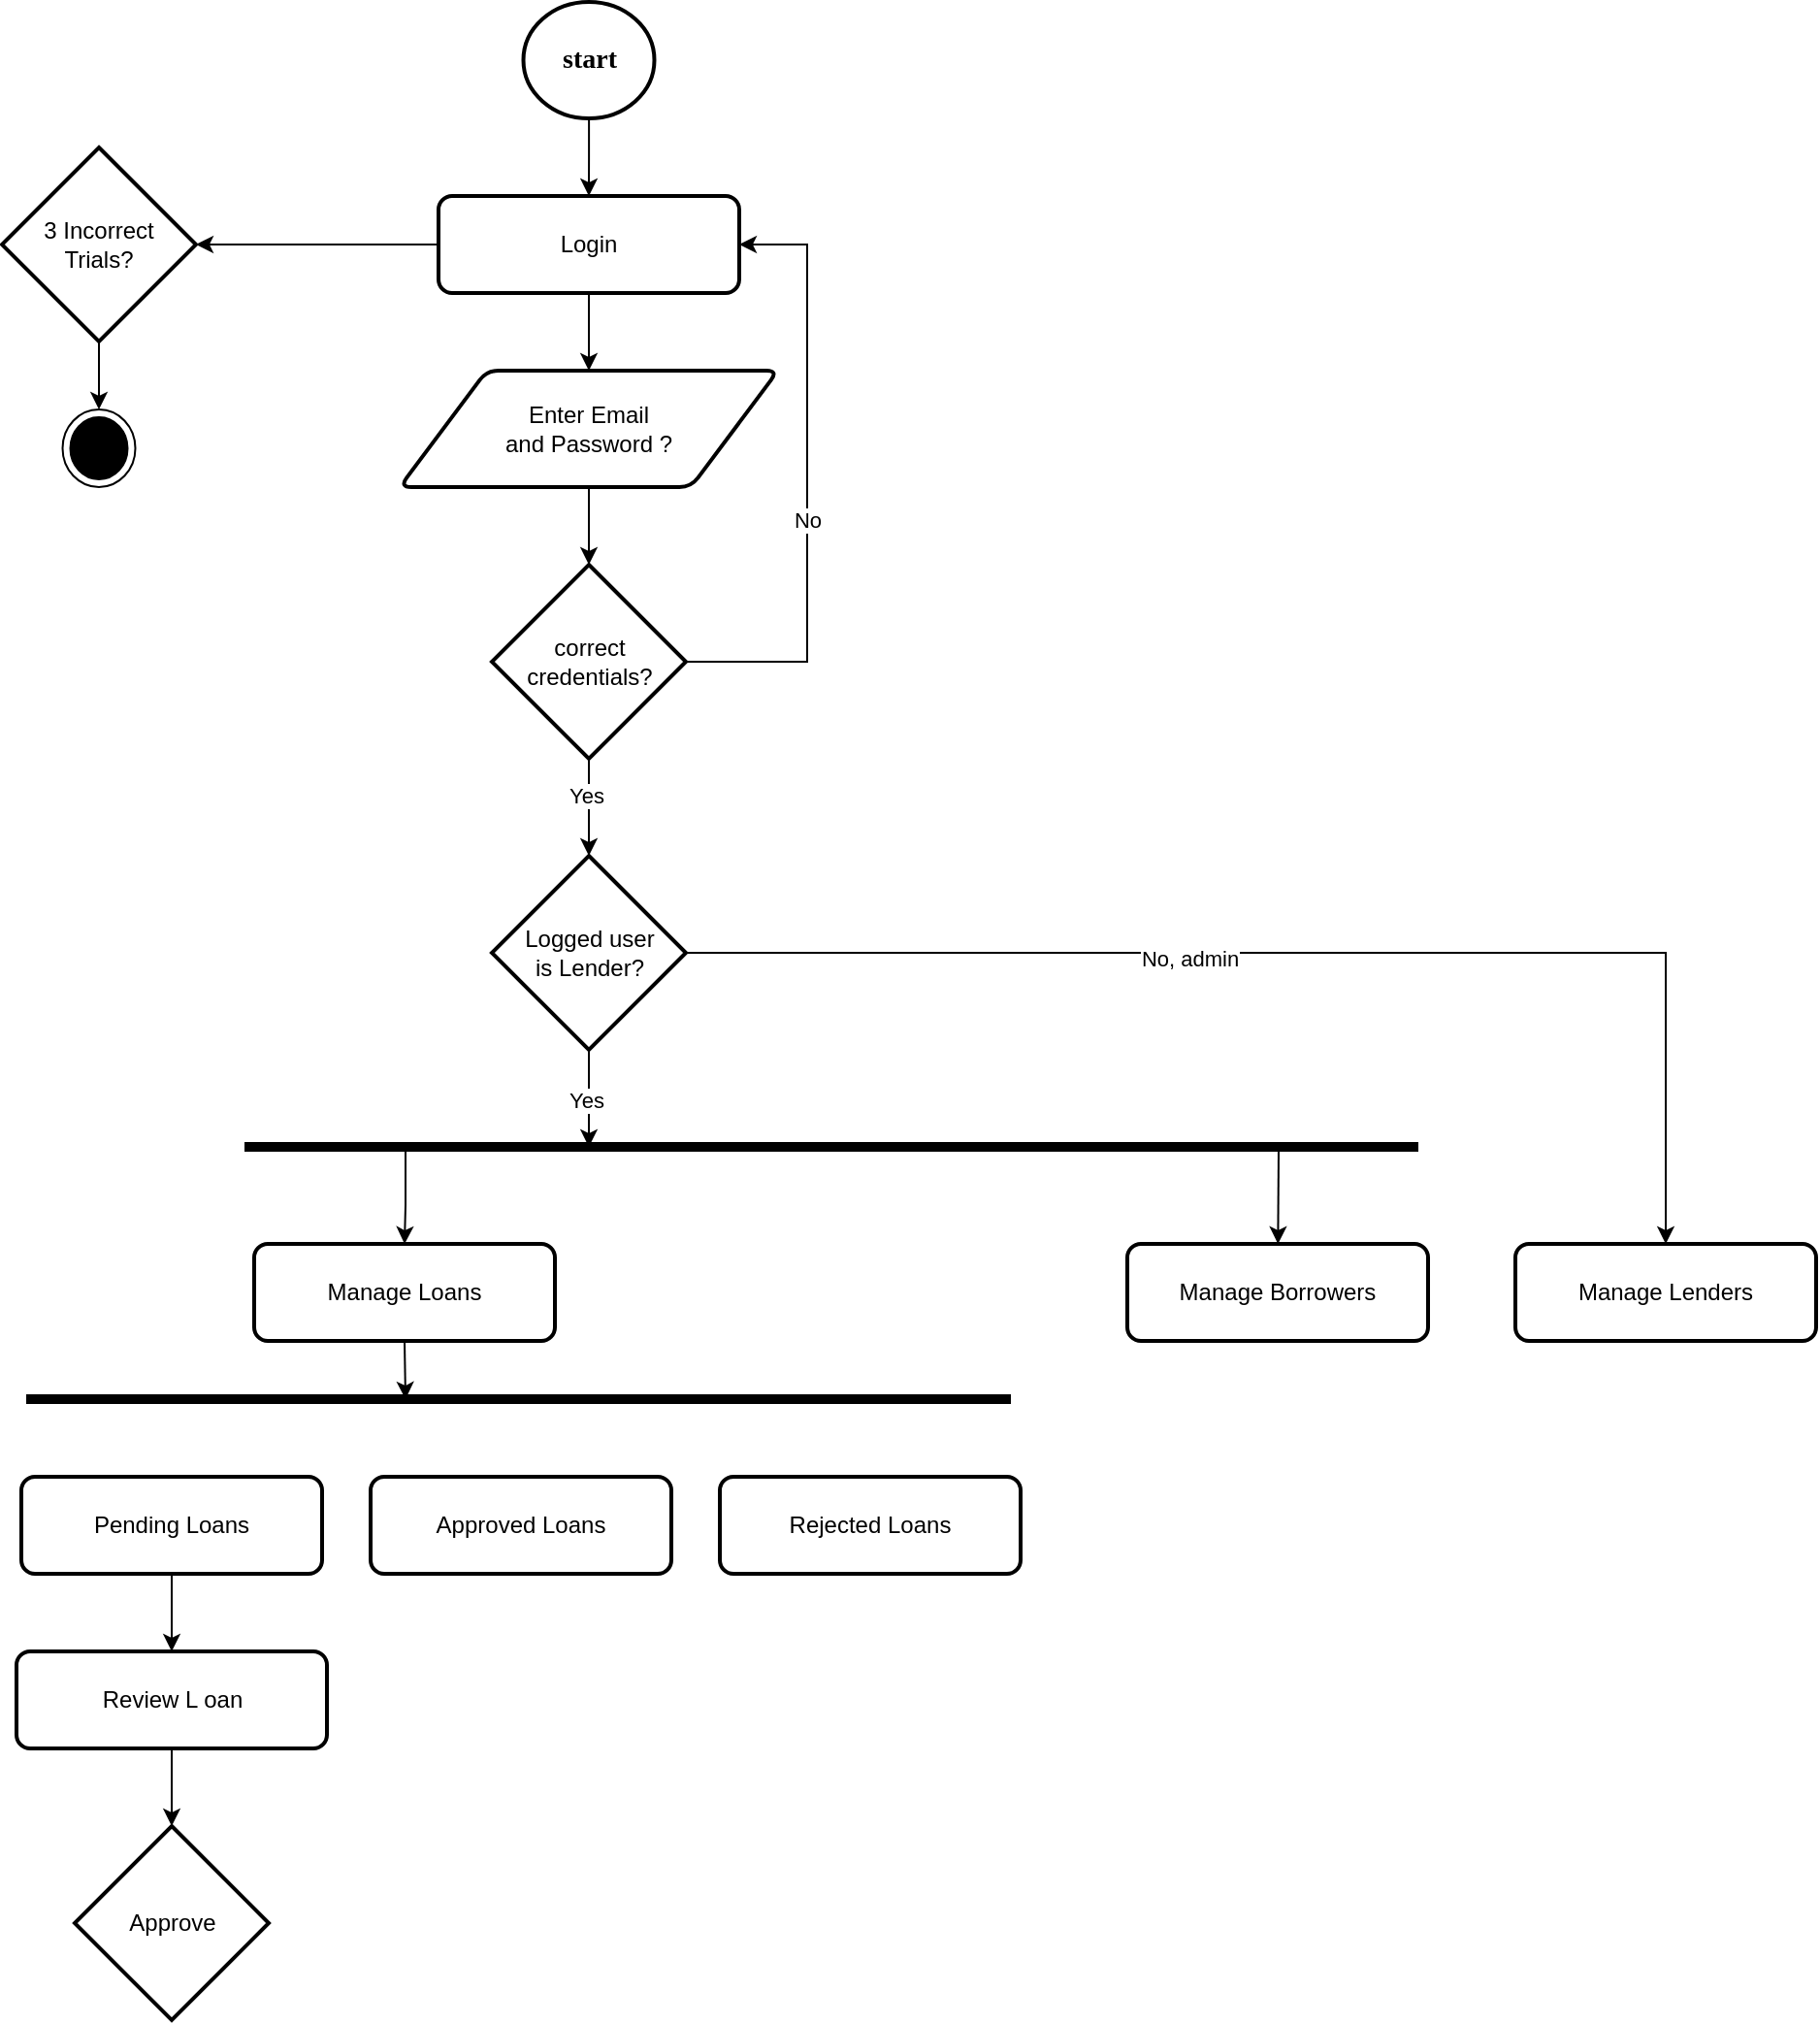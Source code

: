 <mxfile version="22.0.6" type="github">
  <diagram id="C5RBs43oDa-KdzZeNtuy" name="Page-1">
    <mxGraphModel dx="965" dy="835" grid="1" gridSize="10" guides="1" tooltips="1" connect="1" arrows="1" fold="1" page="1" pageScale="1" pageWidth="827" pageHeight="1169" math="0" shadow="0">
      <root>
        <mxCell id="WIyWlLk6GJQsqaUBKTNV-0" />
        <mxCell id="WIyWlLk6GJQsqaUBKTNV-1" parent="WIyWlLk6GJQsqaUBKTNV-0" />
        <mxCell id="QhidVBxk3gNzxvD4NKaG-3" value="" style="edgeStyle=orthogonalEdgeStyle;rounded=0;orthogonalLoop=1;jettySize=auto;html=1;" edge="1" parent="WIyWlLk6GJQsqaUBKTNV-1" source="QhidVBxk3gNzxvD4NKaG-0" target="QhidVBxk3gNzxvD4NKaG-1">
          <mxGeometry relative="1" as="geometry" />
        </mxCell>
        <mxCell id="QhidVBxk3gNzxvD4NKaG-0" value="&lt;font face=&quot;Times New Roman&quot; style=&quot;font-size: 14px;&quot;&gt;&lt;b style=&quot;&quot;&gt;start&lt;/b&gt;&lt;/font&gt;" style="strokeWidth=2;html=1;shape=mxgraph.flowchart.start_2;whiteSpace=wrap;" vertex="1" parent="WIyWlLk6GJQsqaUBKTNV-1">
          <mxGeometry x="288.75" y="60" width="67.5" height="60" as="geometry" />
        </mxCell>
        <mxCell id="QhidVBxk3gNzxvD4NKaG-14" value="" style="edgeStyle=orthogonalEdgeStyle;rounded=0;orthogonalLoop=1;jettySize=auto;html=1;" edge="1" parent="WIyWlLk6GJQsqaUBKTNV-1" source="QhidVBxk3gNzxvD4NKaG-1" target="QhidVBxk3gNzxvD4NKaG-11">
          <mxGeometry relative="1" as="geometry" />
        </mxCell>
        <mxCell id="QhidVBxk3gNzxvD4NKaG-1" value="Login" style="rounded=1;whiteSpace=wrap;html=1;absoluteArcSize=1;arcSize=14;strokeWidth=2;" vertex="1" parent="WIyWlLk6GJQsqaUBKTNV-1">
          <mxGeometry x="245" y="160" width="155" height="50" as="geometry" />
        </mxCell>
        <mxCell id="QhidVBxk3gNzxvD4NKaG-6" value="" style="edgeStyle=orthogonalEdgeStyle;rounded=0;orthogonalLoop=1;jettySize=auto;html=1;entryX=1;entryY=0.5;entryDx=0;entryDy=0;exitX=1;exitY=0.5;exitDx=0;exitDy=0;exitPerimeter=0;" edge="1" parent="WIyWlLk6GJQsqaUBKTNV-1" source="QhidVBxk3gNzxvD4NKaG-2" target="QhidVBxk3gNzxvD4NKaG-1">
          <mxGeometry relative="1" as="geometry">
            <mxPoint x="440" y="180" as="targetPoint" />
            <Array as="points">
              <mxPoint x="435" y="400" />
              <mxPoint x="435" y="185" />
            </Array>
          </mxGeometry>
        </mxCell>
        <mxCell id="QhidVBxk3gNzxvD4NKaG-36" value="No" style="edgeLabel;html=1;align=center;verticalAlign=middle;resizable=0;points=[];" vertex="1" connectable="0" parent="QhidVBxk3gNzxvD4NKaG-6">
          <mxGeometry x="-0.126" relative="1" as="geometry">
            <mxPoint y="1" as="offset" />
          </mxGeometry>
        </mxCell>
        <mxCell id="QhidVBxk3gNzxvD4NKaG-27" value="" style="edgeStyle=orthogonalEdgeStyle;rounded=0;orthogonalLoop=1;jettySize=auto;html=1;entryX=0.5;entryY=0;entryDx=0;entryDy=0;entryPerimeter=0;" edge="1" parent="WIyWlLk6GJQsqaUBKTNV-1" source="QhidVBxk3gNzxvD4NKaG-2" target="QhidVBxk3gNzxvD4NKaG-37">
          <mxGeometry relative="1" as="geometry">
            <mxPoint x="323" y="520" as="targetPoint" />
            <Array as="points" />
          </mxGeometry>
        </mxCell>
        <mxCell id="QhidVBxk3gNzxvD4NKaG-35" value="Yes" style="edgeLabel;html=1;align=center;verticalAlign=middle;resizable=0;points=[];" vertex="1" connectable="0" parent="QhidVBxk3gNzxvD4NKaG-27">
          <mxGeometry x="-0.233" y="-2" relative="1" as="geometry">
            <mxPoint as="offset" />
          </mxGeometry>
        </mxCell>
        <mxCell id="QhidVBxk3gNzxvD4NKaG-2" value="correct credentials?" style="strokeWidth=2;html=1;shape=mxgraph.flowchart.decision;whiteSpace=wrap;" vertex="1" parent="WIyWlLk6GJQsqaUBKTNV-1">
          <mxGeometry x="272.5" y="350" width="100" height="100" as="geometry" />
        </mxCell>
        <mxCell id="QhidVBxk3gNzxvD4NKaG-21" value="" style="edgeStyle=orthogonalEdgeStyle;rounded=0;orthogonalLoop=1;jettySize=auto;html=1;entryX=0.5;entryY=0;entryDx=0;entryDy=0;" edge="1" parent="WIyWlLk6GJQsqaUBKTNV-1" source="QhidVBxk3gNzxvD4NKaG-10" target="QhidVBxk3gNzxvD4NKaG-22">
          <mxGeometry relative="1" as="geometry">
            <mxPoint x="70" y="270" as="targetPoint" />
          </mxGeometry>
        </mxCell>
        <mxCell id="QhidVBxk3gNzxvD4NKaG-10" value="3 Incorrect &lt;br&gt;Trials?" style="strokeWidth=2;html=1;shape=mxgraph.flowchart.decision;whiteSpace=wrap;" vertex="1" parent="WIyWlLk6GJQsqaUBKTNV-1">
          <mxGeometry x="20" y="135" width="100" height="100" as="geometry" />
        </mxCell>
        <mxCell id="QhidVBxk3gNzxvD4NKaG-15" value="" style="edgeStyle=orthogonalEdgeStyle;rounded=0;orthogonalLoop=1;jettySize=auto;html=1;" edge="1" parent="WIyWlLk6GJQsqaUBKTNV-1" source="QhidVBxk3gNzxvD4NKaG-11" target="QhidVBxk3gNzxvD4NKaG-2">
          <mxGeometry relative="1" as="geometry" />
        </mxCell>
        <mxCell id="QhidVBxk3gNzxvD4NKaG-11" value="Enter Email &lt;br&gt;and Password ?" style="shape=parallelogram;html=1;strokeWidth=2;perimeter=parallelogramPerimeter;whiteSpace=wrap;rounded=1;arcSize=12;size=0.23;" vertex="1" parent="WIyWlLk6GJQsqaUBKTNV-1">
          <mxGeometry x="225" y="250" width="195" height="60" as="geometry" />
        </mxCell>
        <mxCell id="QhidVBxk3gNzxvD4NKaG-20" style="edgeStyle=orthogonalEdgeStyle;rounded=0;orthogonalLoop=1;jettySize=auto;html=1;exitX=0;exitY=0.5;exitDx=0;exitDy=0;entryX=1;entryY=0.5;entryDx=0;entryDy=0;entryPerimeter=0;" edge="1" parent="WIyWlLk6GJQsqaUBKTNV-1" source="QhidVBxk3gNzxvD4NKaG-1" target="QhidVBxk3gNzxvD4NKaG-10">
          <mxGeometry relative="1" as="geometry" />
        </mxCell>
        <mxCell id="QhidVBxk3gNzxvD4NKaG-22" value="" style="ellipse;html=1;shape=endState;fillColor=strokeColor;" vertex="1" parent="WIyWlLk6GJQsqaUBKTNV-1">
          <mxGeometry x="51.25" y="270" width="37.5" height="40" as="geometry" />
        </mxCell>
        <mxCell id="QhidVBxk3gNzxvD4NKaG-24" value="" style="endArrow=none;html=1;rounded=0;strokeWidth=5;" edge="1" parent="WIyWlLk6GJQsqaUBKTNV-1">
          <mxGeometry width="50" height="50" relative="1" as="geometry">
            <mxPoint x="145" y="650" as="sourcePoint" />
            <mxPoint x="750" y="650" as="targetPoint" />
            <Array as="points">
              <mxPoint x="475" y="650" />
            </Array>
          </mxGeometry>
        </mxCell>
        <mxCell id="QhidVBxk3gNzxvD4NKaG-49" style="edgeStyle=orthogonalEdgeStyle;rounded=0;orthogonalLoop=1;jettySize=auto;html=1;exitX=0.5;exitY=1;exitDx=0;exitDy=0;" edge="1" parent="WIyWlLk6GJQsqaUBKTNV-1" source="QhidVBxk3gNzxvD4NKaG-28">
          <mxGeometry relative="1" as="geometry">
            <mxPoint x="228" y="780" as="targetPoint" />
          </mxGeometry>
        </mxCell>
        <mxCell id="QhidVBxk3gNzxvD4NKaG-28" value="Manage Loans" style="rounded=1;whiteSpace=wrap;html=1;absoluteArcSize=1;arcSize=14;strokeWidth=2;" vertex="1" parent="WIyWlLk6GJQsqaUBKTNV-1">
          <mxGeometry x="150" y="700" width="155" height="50" as="geometry" />
        </mxCell>
        <mxCell id="QhidVBxk3gNzxvD4NKaG-29" value="Manage Borrowers" style="rounded=1;whiteSpace=wrap;html=1;absoluteArcSize=1;arcSize=14;strokeWidth=2;" vertex="1" parent="WIyWlLk6GJQsqaUBKTNV-1">
          <mxGeometry x="600" y="700" width="155" height="50" as="geometry" />
        </mxCell>
        <mxCell id="QhidVBxk3gNzxvD4NKaG-30" value="Manage Lenders" style="rounded=1;whiteSpace=wrap;html=1;absoluteArcSize=1;arcSize=14;strokeWidth=2;" vertex="1" parent="WIyWlLk6GJQsqaUBKTNV-1">
          <mxGeometry x="800" y="700" width="155" height="50" as="geometry" />
        </mxCell>
        <mxCell id="QhidVBxk3gNzxvD4NKaG-40" value="" style="edgeStyle=orthogonalEdgeStyle;rounded=0;orthogonalLoop=1;jettySize=auto;html=1;" edge="1" parent="WIyWlLk6GJQsqaUBKTNV-1" source="QhidVBxk3gNzxvD4NKaG-37">
          <mxGeometry relative="1" as="geometry">
            <mxPoint x="322.5" y="650" as="targetPoint" />
          </mxGeometry>
        </mxCell>
        <mxCell id="QhidVBxk3gNzxvD4NKaG-41" value="Yes" style="edgeLabel;html=1;align=center;verticalAlign=middle;resizable=0;points=[];" vertex="1" connectable="0" parent="QhidVBxk3gNzxvD4NKaG-40">
          <mxGeometry x="-0.01" y="-3" relative="1" as="geometry">
            <mxPoint x="-2" y="-2" as="offset" />
          </mxGeometry>
        </mxCell>
        <mxCell id="QhidVBxk3gNzxvD4NKaG-42" style="edgeStyle=orthogonalEdgeStyle;rounded=0;orthogonalLoop=1;jettySize=auto;html=1;exitX=1;exitY=0.5;exitDx=0;exitDy=0;exitPerimeter=0;entryX=0.5;entryY=0;entryDx=0;entryDy=0;" edge="1" parent="WIyWlLk6GJQsqaUBKTNV-1" source="QhidVBxk3gNzxvD4NKaG-37" target="QhidVBxk3gNzxvD4NKaG-30">
          <mxGeometry relative="1" as="geometry">
            <mxPoint x="680" y="640" as="targetPoint" />
          </mxGeometry>
        </mxCell>
        <mxCell id="QhidVBxk3gNzxvD4NKaG-43" value="No, admin" style="edgeLabel;html=1;align=center;verticalAlign=middle;resizable=0;points=[];" vertex="1" connectable="0" parent="QhidVBxk3gNzxvD4NKaG-42">
          <mxGeometry x="-0.211" y="-3" relative="1" as="geometry">
            <mxPoint x="1" as="offset" />
          </mxGeometry>
        </mxCell>
        <mxCell id="QhidVBxk3gNzxvD4NKaG-37" value="Logged user &lt;br&gt;is Lender?" style="strokeWidth=2;html=1;shape=mxgraph.flowchart.decision;whiteSpace=wrap;" vertex="1" parent="WIyWlLk6GJQsqaUBKTNV-1">
          <mxGeometry x="272.5" y="500" width="100" height="100" as="geometry" />
        </mxCell>
        <mxCell id="QhidVBxk3gNzxvD4NKaG-44" value="" style="endArrow=classic;html=1;rounded=0;entryX=0.5;entryY=0;entryDx=0;entryDy=0;" edge="1" parent="WIyWlLk6GJQsqaUBKTNV-1" target="QhidVBxk3gNzxvD4NKaG-28">
          <mxGeometry width="50" height="50" relative="1" as="geometry">
            <mxPoint x="228" y="650" as="sourcePoint" />
            <mxPoint x="240" y="690" as="targetPoint" />
            <Array as="points">
              <mxPoint x="228" y="680" />
            </Array>
          </mxGeometry>
        </mxCell>
        <mxCell id="QhidVBxk3gNzxvD4NKaG-45" value="" style="endArrow=classic;html=1;rounded=0;" edge="1" parent="WIyWlLk6GJQsqaUBKTNV-1" target="QhidVBxk3gNzxvD4NKaG-29">
          <mxGeometry width="50" height="50" relative="1" as="geometry">
            <mxPoint x="678" y="650" as="sourcePoint" />
            <mxPoint x="238" y="710" as="targetPoint" />
            <Array as="points" />
          </mxGeometry>
        </mxCell>
        <mxCell id="QhidVBxk3gNzxvD4NKaG-48" value="" style="endArrow=none;html=1;rounded=0;strokeWidth=5;" edge="1" parent="WIyWlLk6GJQsqaUBKTNV-1">
          <mxGeometry width="50" height="50" relative="1" as="geometry">
            <mxPoint x="32.5" y="780" as="sourcePoint" />
            <mxPoint x="540" y="780" as="targetPoint" />
            <Array as="points">
              <mxPoint x="362.5" y="780" />
            </Array>
          </mxGeometry>
        </mxCell>
        <mxCell id="QhidVBxk3gNzxvD4NKaG-55" style="edgeStyle=orthogonalEdgeStyle;rounded=0;orthogonalLoop=1;jettySize=auto;html=1;exitX=0.5;exitY=1;exitDx=0;exitDy=0;entryX=0.5;entryY=0;entryDx=0;entryDy=0;" edge="1" parent="WIyWlLk6GJQsqaUBKTNV-1" source="QhidVBxk3gNzxvD4NKaG-50" target="QhidVBxk3gNzxvD4NKaG-53">
          <mxGeometry relative="1" as="geometry" />
        </mxCell>
        <mxCell id="QhidVBxk3gNzxvD4NKaG-50" value="Pending Loans" style="rounded=1;whiteSpace=wrap;html=1;absoluteArcSize=1;arcSize=14;strokeWidth=2;" vertex="1" parent="WIyWlLk6GJQsqaUBKTNV-1">
          <mxGeometry x="30" y="820" width="155" height="50" as="geometry" />
        </mxCell>
        <mxCell id="QhidVBxk3gNzxvD4NKaG-51" value="Approved Loans" style="rounded=1;whiteSpace=wrap;html=1;absoluteArcSize=1;arcSize=14;strokeWidth=2;" vertex="1" parent="WIyWlLk6GJQsqaUBKTNV-1">
          <mxGeometry x="210" y="820" width="155" height="50" as="geometry" />
        </mxCell>
        <mxCell id="QhidVBxk3gNzxvD4NKaG-52" value="Rejected Loans" style="rounded=1;whiteSpace=wrap;html=1;absoluteArcSize=1;arcSize=14;strokeWidth=2;" vertex="1" parent="WIyWlLk6GJQsqaUBKTNV-1">
          <mxGeometry x="390" y="820" width="155" height="50" as="geometry" />
        </mxCell>
        <mxCell id="QhidVBxk3gNzxvD4NKaG-53" value="Review L oan" style="whiteSpace=wrap;html=1;rounded=1;arcSize=14;strokeWidth=2;" vertex="1" parent="WIyWlLk6GJQsqaUBKTNV-1">
          <mxGeometry x="27.5" y="910" width="160" height="50" as="geometry" />
        </mxCell>
        <mxCell id="QhidVBxk3gNzxvD4NKaG-56" value="Approve" style="strokeWidth=2;html=1;shape=mxgraph.flowchart.decision;whiteSpace=wrap;" vertex="1" parent="WIyWlLk6GJQsqaUBKTNV-1">
          <mxGeometry x="57.5" y="1000" width="100" height="100" as="geometry" />
        </mxCell>
        <mxCell id="QhidVBxk3gNzxvD4NKaG-58" style="edgeStyle=orthogonalEdgeStyle;rounded=0;orthogonalLoop=1;jettySize=auto;html=1;exitX=0.5;exitY=1;exitDx=0;exitDy=0;entryX=0.5;entryY=0;entryDx=0;entryDy=0;entryPerimeter=0;" edge="1" parent="WIyWlLk6GJQsqaUBKTNV-1" source="QhidVBxk3gNzxvD4NKaG-53" target="QhidVBxk3gNzxvD4NKaG-56">
          <mxGeometry relative="1" as="geometry" />
        </mxCell>
      </root>
    </mxGraphModel>
  </diagram>
</mxfile>
